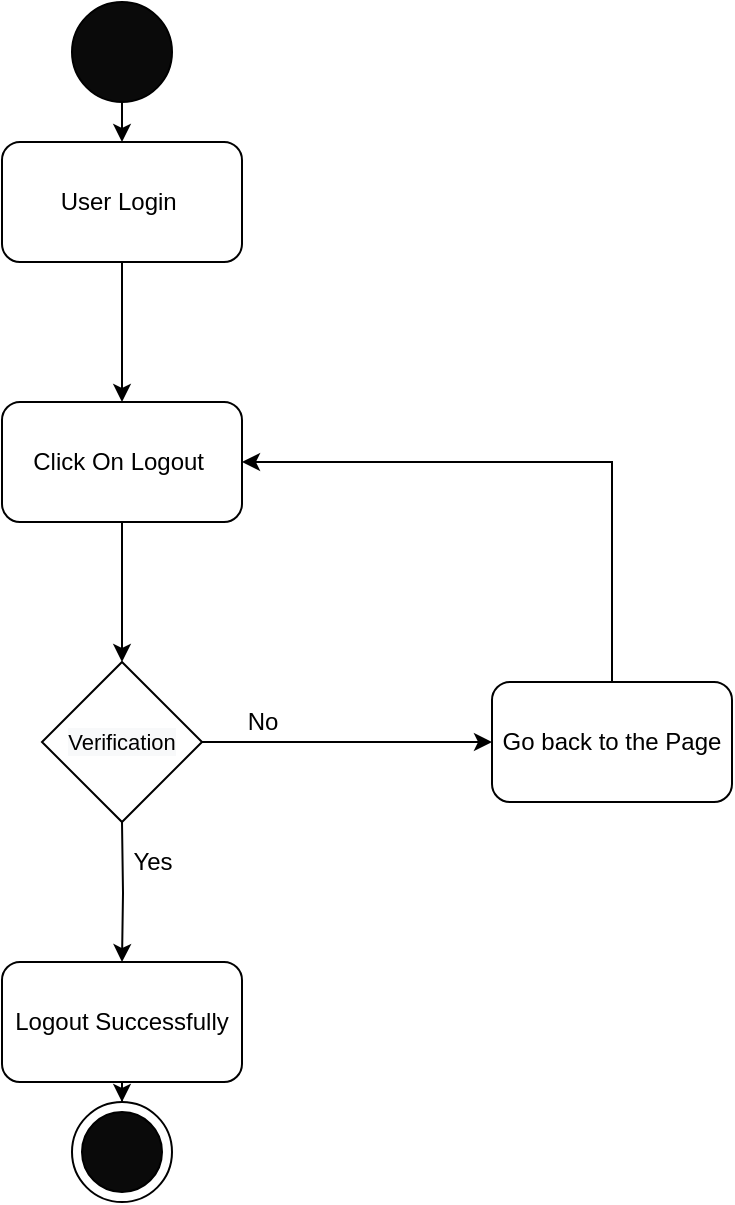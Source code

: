 <mxfile version="16.4.3" type="device"><diagram id="zAXtwYM5_Yiz9pQEBJkd" name="Page-1"><mxGraphModel dx="340" dy="754" grid="1" gridSize="10" guides="1" tooltips="1" connect="1" arrows="1" fold="1" page="1" pageScale="1" pageWidth="827" pageHeight="1169" math="0" shadow="0"><root><mxCell id="0"/><mxCell id="1" parent="0"/><mxCell id="isfXv0DuhAI8vXiQAEQB-5" style="edgeStyle=orthogonalEdgeStyle;rounded=0;orthogonalLoop=1;jettySize=auto;html=1;exitX=0.5;exitY=1;exitDx=0;exitDy=0;entryX=0.5;entryY=0;entryDx=0;entryDy=0;" edge="1" parent="1" source="isfXv0DuhAI8vXiQAEQB-2" target="isfXv0DuhAI8vXiQAEQB-3"><mxGeometry relative="1" as="geometry"/></mxCell><mxCell id="isfXv0DuhAI8vXiQAEQB-2" value="" style="ellipse;whiteSpace=wrap;html=1;aspect=fixed;fillColor=#0A0A0A;" vertex="1" parent="1"><mxGeometry x="180" y="110" width="50" height="50" as="geometry"/></mxCell><mxCell id="isfXv0DuhAI8vXiQAEQB-23" value="" style="edgeStyle=orthogonalEdgeStyle;rounded=0;orthogonalLoop=1;jettySize=auto;html=1;" edge="1" parent="1" source="isfXv0DuhAI8vXiQAEQB-3" target="isfXv0DuhAI8vXiQAEQB-22"><mxGeometry relative="1" as="geometry"/></mxCell><mxCell id="isfXv0DuhAI8vXiQAEQB-3" value="User Login&amp;nbsp;" style="rounded=1;whiteSpace=wrap;html=1;fillColor=#FFFFFF;" vertex="1" parent="1"><mxGeometry x="145" y="180" width="120" height="60" as="geometry"/></mxCell><mxCell id="isfXv0DuhAI8vXiQAEQB-12" value="" style="edgeStyle=orthogonalEdgeStyle;rounded=0;orthogonalLoop=1;jettySize=auto;html=1;" edge="1" parent="1" target="isfXv0DuhAI8vXiQAEQB-11"><mxGeometry relative="1" as="geometry"><mxPoint x="205" y="520" as="sourcePoint"/></mxGeometry></mxCell><mxCell id="isfXv0DuhAI8vXiQAEQB-15" value="" style="edgeStyle=orthogonalEdgeStyle;rounded=0;orthogonalLoop=1;jettySize=auto;html=1;exitX=1;exitY=0.5;exitDx=0;exitDy=0;" edge="1" parent="1" source="isfXv0DuhAI8vXiQAEQB-26" target="isfXv0DuhAI8vXiQAEQB-14"><mxGeometry relative="1" as="geometry"><mxPoint x="265" y="490" as="sourcePoint"/></mxGeometry></mxCell><mxCell id="isfXv0DuhAI8vXiQAEQB-20" style="edgeStyle=orthogonalEdgeStyle;rounded=0;orthogonalLoop=1;jettySize=auto;html=1;exitX=0.5;exitY=1;exitDx=0;exitDy=0;" edge="1" parent="1" source="isfXv0DuhAI8vXiQAEQB-11" target="isfXv0DuhAI8vXiQAEQB-19"><mxGeometry relative="1" as="geometry"/></mxCell><mxCell id="isfXv0DuhAI8vXiQAEQB-11" value="Logout Successfully" style="whiteSpace=wrap;html=1;fillColor=#FFFFFF;rounded=1;" vertex="1" parent="1"><mxGeometry x="145" y="590" width="120" height="60" as="geometry"/></mxCell><mxCell id="isfXv0DuhAI8vXiQAEQB-25" style="edgeStyle=orthogonalEdgeStyle;rounded=0;orthogonalLoop=1;jettySize=auto;html=1;exitX=0.5;exitY=0;exitDx=0;exitDy=0;entryX=1;entryY=0.5;entryDx=0;entryDy=0;" edge="1" parent="1" source="isfXv0DuhAI8vXiQAEQB-14" target="isfXv0DuhAI8vXiQAEQB-22"><mxGeometry relative="1" as="geometry"/></mxCell><mxCell id="isfXv0DuhAI8vXiQAEQB-14" value="Go back to the Page" style="whiteSpace=wrap;html=1;fillColor=#FFFFFF;rounded=1;" vertex="1" parent="1"><mxGeometry x="390" y="450" width="120" height="60" as="geometry"/></mxCell><mxCell id="isfXv0DuhAI8vXiQAEQB-17" value="No" style="text;html=1;align=center;verticalAlign=middle;resizable=0;points=[];autosize=1;strokeColor=none;fillColor=none;" vertex="1" parent="1"><mxGeometry x="260" y="460" width="30" height="20" as="geometry"/></mxCell><mxCell id="isfXv0DuhAI8vXiQAEQB-18" value="Yes" style="text;html=1;align=center;verticalAlign=middle;resizable=0;points=[];autosize=1;strokeColor=none;fillColor=none;" vertex="1" parent="1"><mxGeometry x="200" y="530" width="40" height="20" as="geometry"/></mxCell><mxCell id="isfXv0DuhAI8vXiQAEQB-19" value="" style="ellipse;whiteSpace=wrap;html=1;aspect=fixed;fillColor=#FFFFFF;" vertex="1" parent="1"><mxGeometry x="180" y="660" width="50" height="50" as="geometry"/></mxCell><mxCell id="isfXv0DuhAI8vXiQAEQB-21" value="" style="ellipse;whiteSpace=wrap;html=1;aspect=fixed;fillColor=#0A0A0A;" vertex="1" parent="1"><mxGeometry x="185" y="665" width="40" height="40" as="geometry"/></mxCell><mxCell id="isfXv0DuhAI8vXiQAEQB-27" style="edgeStyle=orthogonalEdgeStyle;rounded=0;orthogonalLoop=1;jettySize=auto;html=1;exitX=0.5;exitY=1;exitDx=0;exitDy=0;" edge="1" parent="1" source="isfXv0DuhAI8vXiQAEQB-22" target="isfXv0DuhAI8vXiQAEQB-26"><mxGeometry relative="1" as="geometry"/></mxCell><mxCell id="isfXv0DuhAI8vXiQAEQB-22" value="Click On Logout&amp;nbsp;" style="whiteSpace=wrap;html=1;fillColor=#FFFFFF;rounded=1;" vertex="1" parent="1"><mxGeometry x="145" y="310" width="120" height="60" as="geometry"/></mxCell><mxCell id="isfXv0DuhAI8vXiQAEQB-26" value="&lt;span style=&quot;color: rgb(0 , 0 , 0) ; font-family: &amp;#34;helvetica&amp;#34; ; font-style: normal ; font-weight: 400 ; letter-spacing: normal ; text-align: center ; text-indent: 0px ; text-transform: none ; word-spacing: 0px ; background-color: rgb(248 , 249 , 250) ; display: inline ; float: none&quot;&gt;&lt;font style=&quot;font-size: 11px&quot;&gt;Verification&lt;/font&gt;&lt;/span&gt;" style="rhombus;whiteSpace=wrap;html=1;fillColor=#FFFFFF;" vertex="1" parent="1"><mxGeometry x="165" y="440" width="80" height="80" as="geometry"/></mxCell></root></mxGraphModel></diagram></mxfile>